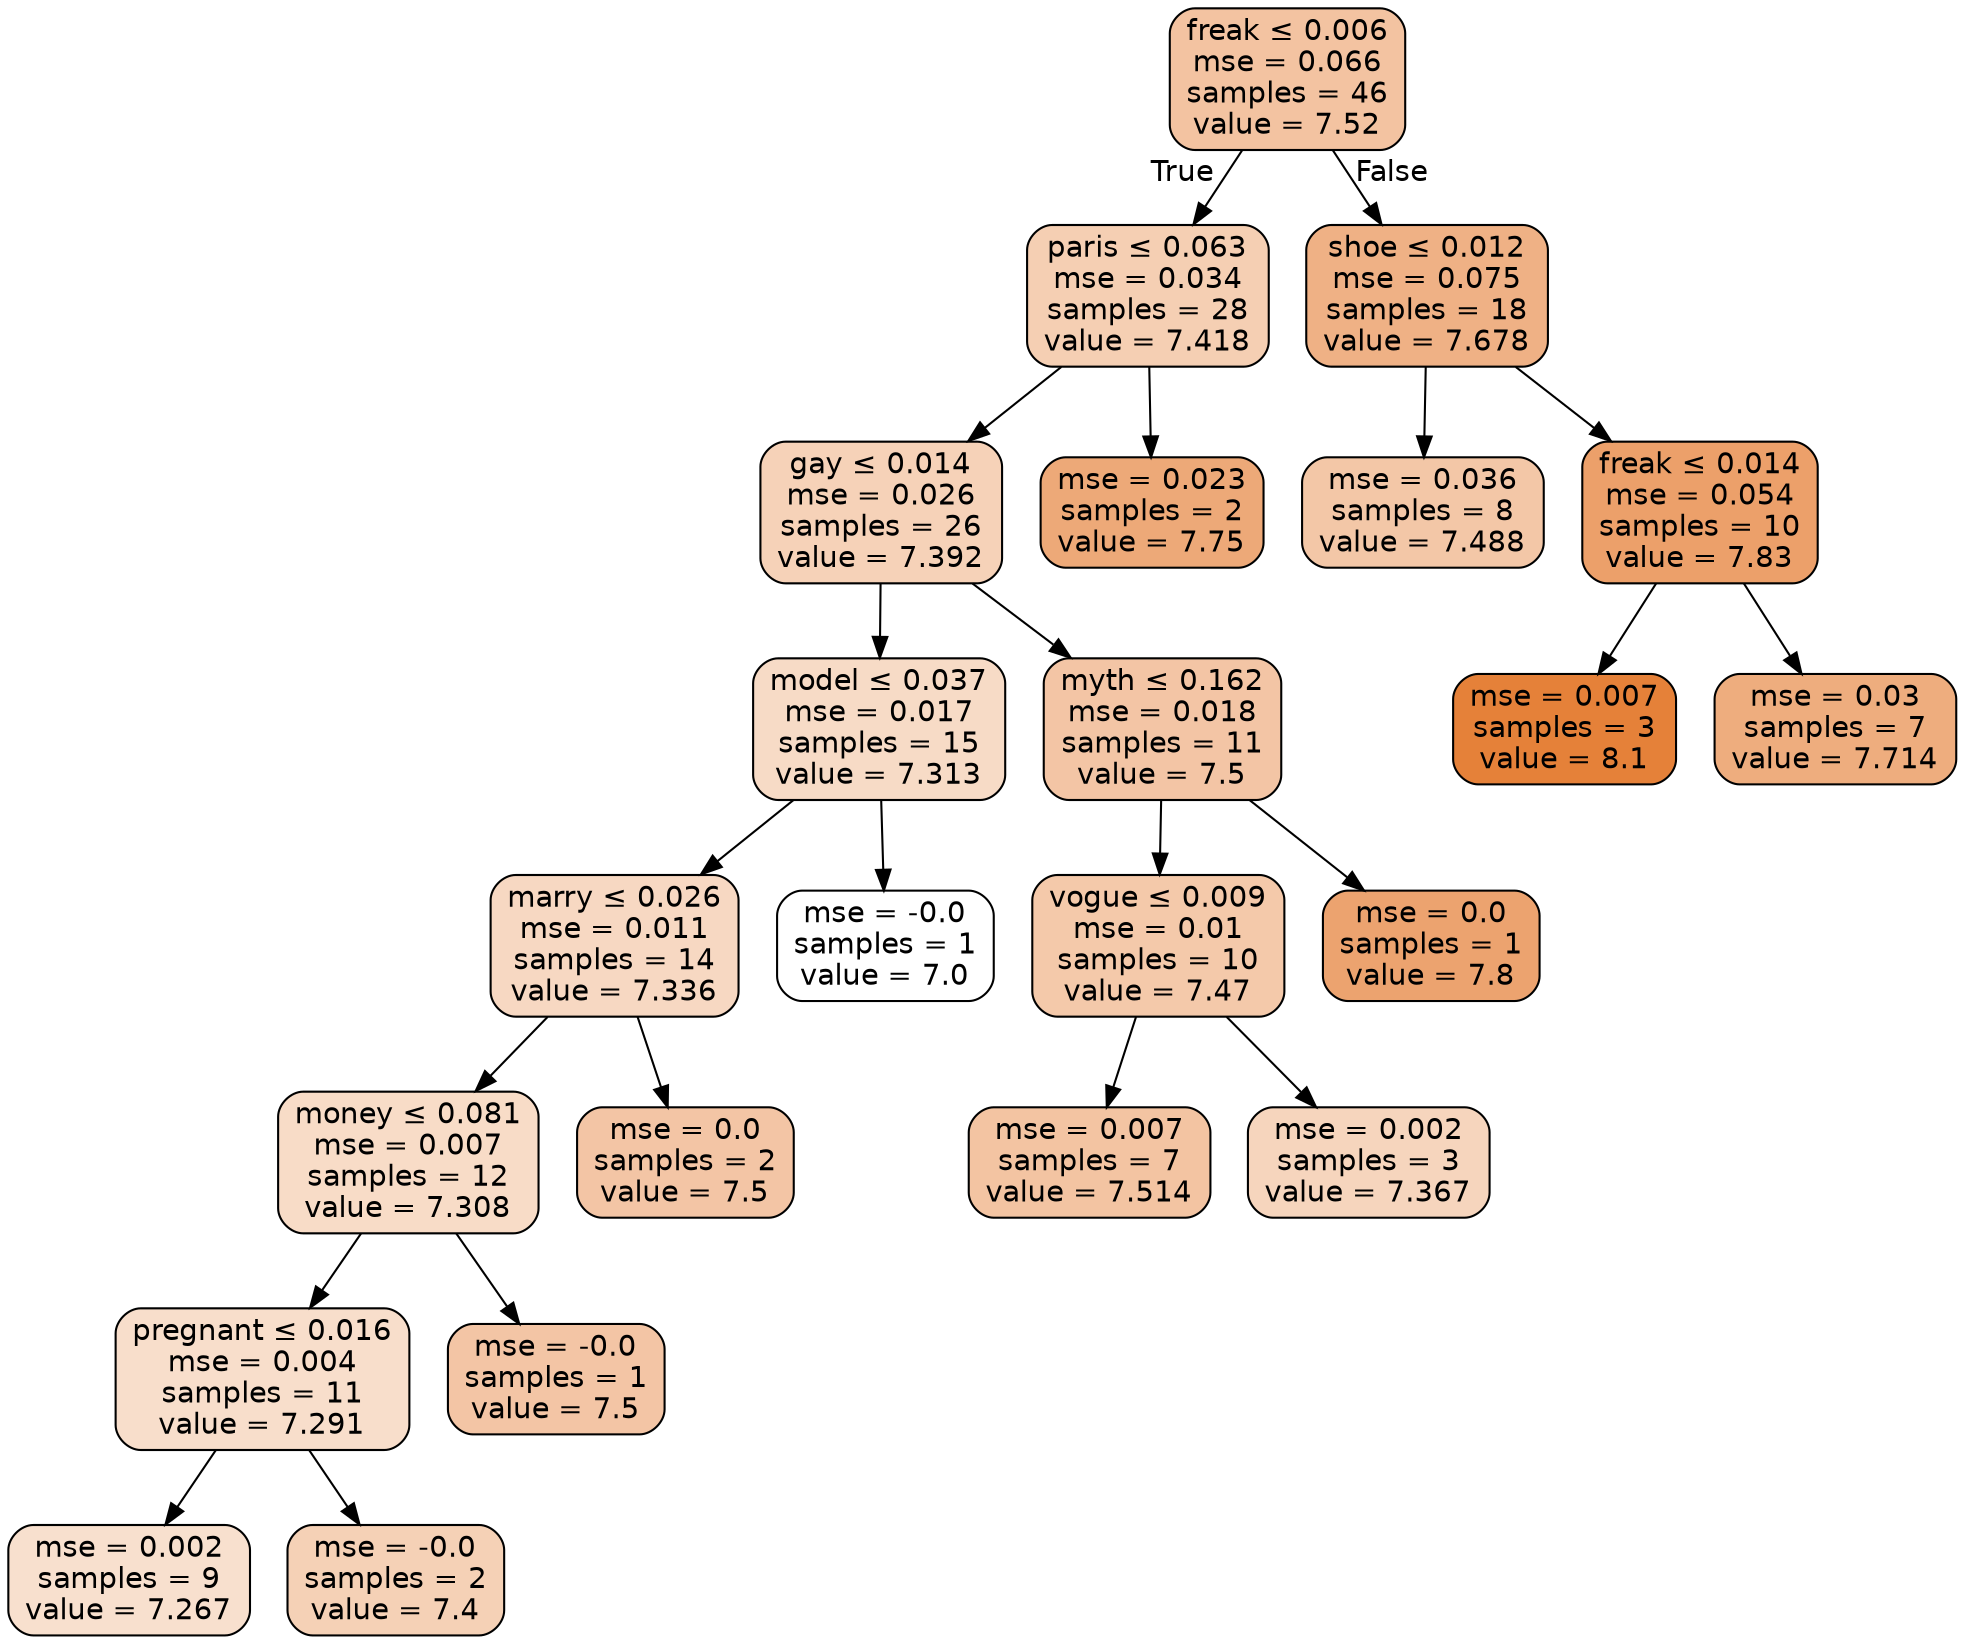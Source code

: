 digraph Tree {
node [shape=box, style="filled, rounded", color="black", fontname=helvetica] ;
edge [fontname=helvetica] ;
0 [label=<freak &le; 0.006<br/>mse = 0.066<br/>samples = 46<br/>value = 7.52>, fillcolor="#e5813978"] ;
1 [label=<paris &le; 0.063<br/>mse = 0.034<br/>samples = 28<br/>value = 7.418>, fillcolor="#e5813961"] ;
0 -> 1 [labeldistance=2.5, labelangle=45, headlabel="True"] ;
2 [label=<gay &le; 0.014<br/>mse = 0.026<br/>samples = 26<br/>value = 7.392>, fillcolor="#e581395b"] ;
1 -> 2 ;
3 [label=<model &le; 0.037<br/>mse = 0.017<br/>samples = 15<br/>value = 7.313>, fillcolor="#e5813949"] ;
2 -> 3 ;
4 [label=<marry &le; 0.026<br/>mse = 0.011<br/>samples = 14<br/>value = 7.336>, fillcolor="#e581394e"] ;
3 -> 4 ;
5 [label=<money &le; 0.081<br/>mse = 0.007<br/>samples = 12<br/>value = 7.308>, fillcolor="#e5813947"] ;
4 -> 5 ;
6 [label=<pregnant &le; 0.016<br/>mse = 0.004<br/>samples = 11<br/>value = 7.291>, fillcolor="#e5813943"] ;
5 -> 6 ;
7 [label=<mse = 0.002<br/>samples = 9<br/>value = 7.267>, fillcolor="#e581393e"] ;
6 -> 7 ;
8 [label=<mse = -0.0<br/>samples = 2<br/>value = 7.4>, fillcolor="#e581395d"] ;
6 -> 8 ;
9 [label=<mse = -0.0<br/>samples = 1<br/>value = 7.5>, fillcolor="#e5813974"] ;
5 -> 9 ;
10 [label=<mse = 0.0<br/>samples = 2<br/>value = 7.5>, fillcolor="#e5813974"] ;
4 -> 10 ;
11 [label=<mse = -0.0<br/>samples = 1<br/>value = 7.0>, fillcolor="#e5813900"] ;
3 -> 11 ;
12 [label=<myth &le; 0.162<br/>mse = 0.018<br/>samples = 11<br/>value = 7.5>, fillcolor="#e5813974"] ;
2 -> 12 ;
13 [label=<vogue &le; 0.009<br/>mse = 0.01<br/>samples = 10<br/>value = 7.47>, fillcolor="#e581396d"] ;
12 -> 13 ;
14 [label=<mse = 0.007<br/>samples = 7<br/>value = 7.514>, fillcolor="#e5813977"] ;
13 -> 14 ;
15 [label=<mse = 0.002<br/>samples = 3<br/>value = 7.367>, fillcolor="#e5813955"] ;
13 -> 15 ;
16 [label=<mse = 0.0<br/>samples = 1<br/>value = 7.8>, fillcolor="#e58139b9"] ;
12 -> 16 ;
17 [label=<mse = 0.023<br/>samples = 2<br/>value = 7.75>, fillcolor="#e58139ae"] ;
1 -> 17 ;
18 [label=<shoe &le; 0.012<br/>mse = 0.075<br/>samples = 18<br/>value = 7.678>, fillcolor="#e581399d"] ;
0 -> 18 [labeldistance=2.5, labelangle=-45, headlabel="False"] ;
19 [label=<mse = 0.036<br/>samples = 8<br/>value = 7.488>, fillcolor="#e5813971"] ;
18 -> 19 ;
20 [label=<freak &le; 0.014<br/>mse = 0.054<br/>samples = 10<br/>value = 7.83>, fillcolor="#e58139c0"] ;
18 -> 20 ;
21 [label=<mse = 0.007<br/>samples = 3<br/>value = 8.1>, fillcolor="#e58139ff"] ;
20 -> 21 ;
22 [label=<mse = 0.03<br/>samples = 7<br/>value = 7.714>, fillcolor="#e58139a6"] ;
20 -> 22 ;
}
